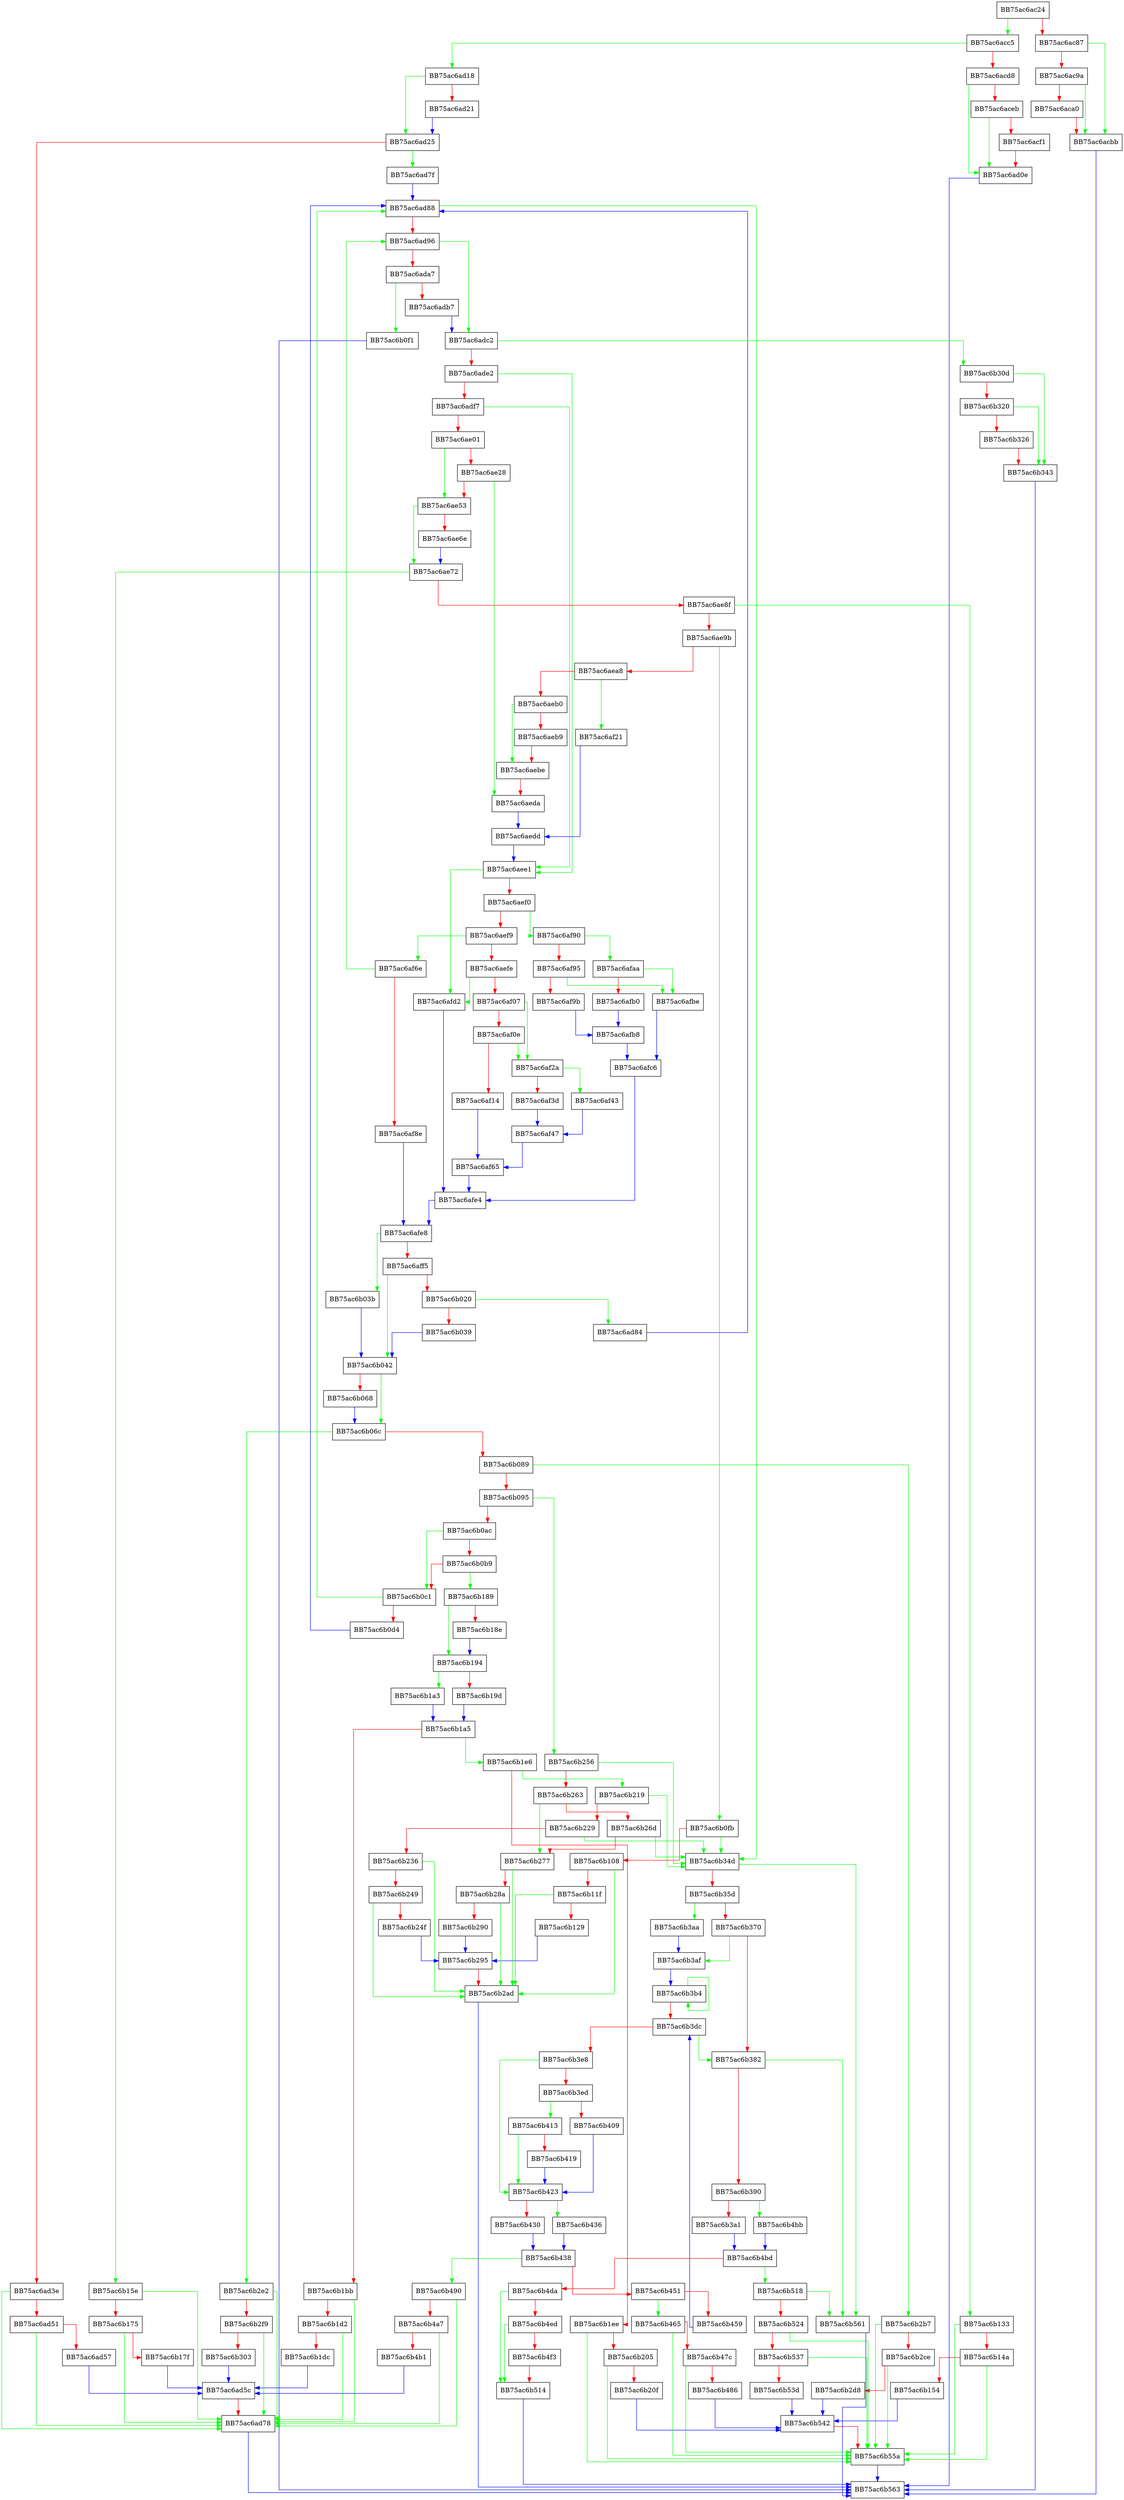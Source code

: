 digraph encodeQP {
  node [shape="box"];
  graph [splines=ortho];
  BB75ac6ac24 -> BB75ac6acc5 [color="green"];
  BB75ac6ac24 -> BB75ac6ac87 [color="red"];
  BB75ac6ac87 -> BB75ac6acbb [color="green"];
  BB75ac6ac87 -> BB75ac6ac9a [color="red"];
  BB75ac6ac9a -> BB75ac6acbb [color="green"];
  BB75ac6ac9a -> BB75ac6aca0 [color="red"];
  BB75ac6aca0 -> BB75ac6acbb [color="red"];
  BB75ac6acbb -> BB75ac6b563 [color="blue"];
  BB75ac6acc5 -> BB75ac6ad18 [color="green"];
  BB75ac6acc5 -> BB75ac6acd8 [color="red"];
  BB75ac6acd8 -> BB75ac6ad0e [color="green"];
  BB75ac6acd8 -> BB75ac6aceb [color="red"];
  BB75ac6aceb -> BB75ac6ad0e [color="green"];
  BB75ac6aceb -> BB75ac6acf1 [color="red"];
  BB75ac6acf1 -> BB75ac6ad0e [color="red"];
  BB75ac6ad0e -> BB75ac6b563 [color="blue"];
  BB75ac6ad18 -> BB75ac6ad25 [color="green"];
  BB75ac6ad18 -> BB75ac6ad21 [color="red"];
  BB75ac6ad21 -> BB75ac6ad25 [color="blue"];
  BB75ac6ad25 -> BB75ac6ad7f [color="green"];
  BB75ac6ad25 -> BB75ac6ad3e [color="red"];
  BB75ac6ad3e -> BB75ac6ad78 [color="green"];
  BB75ac6ad3e -> BB75ac6ad51 [color="red"];
  BB75ac6ad51 -> BB75ac6ad78 [color="green"];
  BB75ac6ad51 -> BB75ac6ad57 [color="red"];
  BB75ac6ad57 -> BB75ac6ad5c [color="blue"];
  BB75ac6ad5c -> BB75ac6ad78 [color="red"];
  BB75ac6ad78 -> BB75ac6b563 [color="blue"];
  BB75ac6ad7f -> BB75ac6ad88 [color="blue"];
  BB75ac6ad84 -> BB75ac6ad88 [color="blue"];
  BB75ac6ad88 -> BB75ac6b34d [color="green"];
  BB75ac6ad88 -> BB75ac6ad96 [color="red"];
  BB75ac6ad96 -> BB75ac6adc2 [color="green"];
  BB75ac6ad96 -> BB75ac6ada7 [color="red"];
  BB75ac6ada7 -> BB75ac6b0f1 [color="green"];
  BB75ac6ada7 -> BB75ac6adb7 [color="red"];
  BB75ac6adb7 -> BB75ac6adc2 [color="blue"];
  BB75ac6adc2 -> BB75ac6b30d [color="green"];
  BB75ac6adc2 -> BB75ac6ade2 [color="red"];
  BB75ac6ade2 -> BB75ac6aee1 [color="green"];
  BB75ac6ade2 -> BB75ac6adf7 [color="red"];
  BB75ac6adf7 -> BB75ac6aee1 [color="green"];
  BB75ac6adf7 -> BB75ac6ae01 [color="red"];
  BB75ac6ae01 -> BB75ac6ae53 [color="green"];
  BB75ac6ae01 -> BB75ac6ae28 [color="red"];
  BB75ac6ae28 -> BB75ac6aeda [color="green"];
  BB75ac6ae28 -> BB75ac6ae53 [color="red"];
  BB75ac6ae53 -> BB75ac6ae72 [color="green"];
  BB75ac6ae53 -> BB75ac6ae6e [color="red"];
  BB75ac6ae6e -> BB75ac6ae72 [color="blue"];
  BB75ac6ae72 -> BB75ac6b15e [color="green"];
  BB75ac6ae72 -> BB75ac6ae8f [color="red"];
  BB75ac6ae8f -> BB75ac6b133 [color="green"];
  BB75ac6ae8f -> BB75ac6ae9b [color="red"];
  BB75ac6ae9b -> BB75ac6b0fb [color="green"];
  BB75ac6ae9b -> BB75ac6aea8 [color="red"];
  BB75ac6aea8 -> BB75ac6af21 [color="green"];
  BB75ac6aea8 -> BB75ac6aeb0 [color="red"];
  BB75ac6aeb0 -> BB75ac6aebe [color="green"];
  BB75ac6aeb0 -> BB75ac6aeb9 [color="red"];
  BB75ac6aeb9 -> BB75ac6aebe [color="red"];
  BB75ac6aebe -> BB75ac6aeda [color="red"];
  BB75ac6aeda -> BB75ac6aedd [color="blue"];
  BB75ac6aedd -> BB75ac6aee1 [color="blue"];
  BB75ac6aee1 -> BB75ac6afd2 [color="green"];
  BB75ac6aee1 -> BB75ac6aef0 [color="red"];
  BB75ac6aef0 -> BB75ac6af90 [color="green"];
  BB75ac6aef0 -> BB75ac6aef9 [color="red"];
  BB75ac6aef9 -> BB75ac6af6e [color="green"];
  BB75ac6aef9 -> BB75ac6aefe [color="red"];
  BB75ac6aefe -> BB75ac6afd2 [color="green"];
  BB75ac6aefe -> BB75ac6af07 [color="red"];
  BB75ac6af07 -> BB75ac6af2a [color="green"];
  BB75ac6af07 -> BB75ac6af0e [color="red"];
  BB75ac6af0e -> BB75ac6af2a [color="green"];
  BB75ac6af0e -> BB75ac6af14 [color="red"];
  BB75ac6af14 -> BB75ac6af65 [color="blue"];
  BB75ac6af21 -> BB75ac6aedd [color="blue"];
  BB75ac6af2a -> BB75ac6af43 [color="green"];
  BB75ac6af2a -> BB75ac6af3d [color="red"];
  BB75ac6af3d -> BB75ac6af47 [color="blue"];
  BB75ac6af43 -> BB75ac6af47 [color="blue"];
  BB75ac6af47 -> BB75ac6af65 [color="blue"];
  BB75ac6af65 -> BB75ac6afe4 [color="blue"];
  BB75ac6af6e -> BB75ac6ad96 [color="green"];
  BB75ac6af6e -> BB75ac6af8e [color="red"];
  BB75ac6af8e -> BB75ac6afe8 [color="blue"];
  BB75ac6af90 -> BB75ac6afaa [color="green"];
  BB75ac6af90 -> BB75ac6af95 [color="red"];
  BB75ac6af95 -> BB75ac6afbe [color="green"];
  BB75ac6af95 -> BB75ac6af9b [color="red"];
  BB75ac6af9b -> BB75ac6afb8 [color="blue"];
  BB75ac6afaa -> BB75ac6afbe [color="green"];
  BB75ac6afaa -> BB75ac6afb0 [color="red"];
  BB75ac6afb0 -> BB75ac6afb8 [color="blue"];
  BB75ac6afb8 -> BB75ac6afc6 [color="blue"];
  BB75ac6afbe -> BB75ac6afc6 [color="blue"];
  BB75ac6afc6 -> BB75ac6afe4 [color="blue"];
  BB75ac6afd2 -> BB75ac6afe4 [color="blue"];
  BB75ac6afe4 -> BB75ac6afe8 [color="blue"];
  BB75ac6afe8 -> BB75ac6b03b [color="green"];
  BB75ac6afe8 -> BB75ac6aff5 [color="red"];
  BB75ac6aff5 -> BB75ac6b042 [color="green"];
  BB75ac6aff5 -> BB75ac6b020 [color="red"];
  BB75ac6b020 -> BB75ac6ad84 [color="green"];
  BB75ac6b020 -> BB75ac6b039 [color="red"];
  BB75ac6b039 -> BB75ac6b042 [color="blue"];
  BB75ac6b03b -> BB75ac6b042 [color="blue"];
  BB75ac6b042 -> BB75ac6b06c [color="green"];
  BB75ac6b042 -> BB75ac6b068 [color="red"];
  BB75ac6b068 -> BB75ac6b06c [color="blue"];
  BB75ac6b06c -> BB75ac6b2e2 [color="green"];
  BB75ac6b06c -> BB75ac6b089 [color="red"];
  BB75ac6b089 -> BB75ac6b2b7 [color="green"];
  BB75ac6b089 -> BB75ac6b095 [color="red"];
  BB75ac6b095 -> BB75ac6b256 [color="green"];
  BB75ac6b095 -> BB75ac6b0ac [color="red"];
  BB75ac6b0ac -> BB75ac6b0c1 [color="green"];
  BB75ac6b0ac -> BB75ac6b0b9 [color="red"];
  BB75ac6b0b9 -> BB75ac6b189 [color="green"];
  BB75ac6b0b9 -> BB75ac6b0c1 [color="red"];
  BB75ac6b0c1 -> BB75ac6ad88 [color="green"];
  BB75ac6b0c1 -> BB75ac6b0d4 [color="red"];
  BB75ac6b0d4 -> BB75ac6ad88 [color="blue"];
  BB75ac6b0f1 -> BB75ac6b563 [color="blue"];
  BB75ac6b0fb -> BB75ac6b34d [color="green"];
  BB75ac6b0fb -> BB75ac6b108 [color="red"];
  BB75ac6b108 -> BB75ac6b2ad [color="green"];
  BB75ac6b108 -> BB75ac6b11f [color="red"];
  BB75ac6b11f -> BB75ac6b2ad [color="green"];
  BB75ac6b11f -> BB75ac6b129 [color="red"];
  BB75ac6b129 -> BB75ac6b295 [color="blue"];
  BB75ac6b133 -> BB75ac6b55a [color="green"];
  BB75ac6b133 -> BB75ac6b14a [color="red"];
  BB75ac6b14a -> BB75ac6b55a [color="green"];
  BB75ac6b14a -> BB75ac6b154 [color="red"];
  BB75ac6b154 -> BB75ac6b542 [color="blue"];
  BB75ac6b15e -> BB75ac6ad78 [color="green"];
  BB75ac6b15e -> BB75ac6b175 [color="red"];
  BB75ac6b175 -> BB75ac6ad78 [color="green"];
  BB75ac6b175 -> BB75ac6b17f [color="red"];
  BB75ac6b17f -> BB75ac6ad5c [color="blue"];
  BB75ac6b189 -> BB75ac6b194 [color="green"];
  BB75ac6b189 -> BB75ac6b18e [color="red"];
  BB75ac6b18e -> BB75ac6b194 [color="blue"];
  BB75ac6b194 -> BB75ac6b1a3 [color="green"];
  BB75ac6b194 -> BB75ac6b19d [color="red"];
  BB75ac6b19d -> BB75ac6b1a5 [color="blue"];
  BB75ac6b1a3 -> BB75ac6b1a5 [color="blue"];
  BB75ac6b1a5 -> BB75ac6b1e6 [color="green"];
  BB75ac6b1a5 -> BB75ac6b1bb [color="red"];
  BB75ac6b1bb -> BB75ac6ad78 [color="green"];
  BB75ac6b1bb -> BB75ac6b1d2 [color="red"];
  BB75ac6b1d2 -> BB75ac6ad78 [color="green"];
  BB75ac6b1d2 -> BB75ac6b1dc [color="red"];
  BB75ac6b1dc -> BB75ac6ad5c [color="blue"];
  BB75ac6b1e6 -> BB75ac6b219 [color="green"];
  BB75ac6b1e6 -> BB75ac6b1ee [color="red"];
  BB75ac6b1ee -> BB75ac6b55a [color="green"];
  BB75ac6b1ee -> BB75ac6b205 [color="red"];
  BB75ac6b205 -> BB75ac6b55a [color="green"];
  BB75ac6b205 -> BB75ac6b20f [color="red"];
  BB75ac6b20f -> BB75ac6b542 [color="blue"];
  BB75ac6b219 -> BB75ac6b34d [color="green"];
  BB75ac6b219 -> BB75ac6b229 [color="red"];
  BB75ac6b229 -> BB75ac6b34d [color="green"];
  BB75ac6b229 -> BB75ac6b236 [color="red"];
  BB75ac6b236 -> BB75ac6b2ad [color="green"];
  BB75ac6b236 -> BB75ac6b249 [color="red"];
  BB75ac6b249 -> BB75ac6b2ad [color="green"];
  BB75ac6b249 -> BB75ac6b24f [color="red"];
  BB75ac6b24f -> BB75ac6b295 [color="blue"];
  BB75ac6b256 -> BB75ac6b34d [color="green"];
  BB75ac6b256 -> BB75ac6b263 [color="red"];
  BB75ac6b263 -> BB75ac6b277 [color="green"];
  BB75ac6b263 -> BB75ac6b26d [color="red"];
  BB75ac6b26d -> BB75ac6b34d [color="green"];
  BB75ac6b26d -> BB75ac6b277 [color="red"];
  BB75ac6b277 -> BB75ac6b2ad [color="green"];
  BB75ac6b277 -> BB75ac6b28a [color="red"];
  BB75ac6b28a -> BB75ac6b2ad [color="green"];
  BB75ac6b28a -> BB75ac6b290 [color="red"];
  BB75ac6b290 -> BB75ac6b295 [color="blue"];
  BB75ac6b295 -> BB75ac6b2ad [color="red"];
  BB75ac6b2ad -> BB75ac6b563 [color="blue"];
  BB75ac6b2b7 -> BB75ac6b55a [color="green"];
  BB75ac6b2b7 -> BB75ac6b2ce [color="red"];
  BB75ac6b2ce -> BB75ac6b55a [color="green"];
  BB75ac6b2ce -> BB75ac6b2d8 [color="red"];
  BB75ac6b2d8 -> BB75ac6b542 [color="blue"];
  BB75ac6b2e2 -> BB75ac6ad78 [color="green"];
  BB75ac6b2e2 -> BB75ac6b2f9 [color="red"];
  BB75ac6b2f9 -> BB75ac6ad78 [color="green"];
  BB75ac6b2f9 -> BB75ac6b303 [color="red"];
  BB75ac6b303 -> BB75ac6ad5c [color="blue"];
  BB75ac6b30d -> BB75ac6b343 [color="green"];
  BB75ac6b30d -> BB75ac6b320 [color="red"];
  BB75ac6b320 -> BB75ac6b343 [color="green"];
  BB75ac6b320 -> BB75ac6b326 [color="red"];
  BB75ac6b326 -> BB75ac6b343 [color="red"];
  BB75ac6b343 -> BB75ac6b563 [color="blue"];
  BB75ac6b34d -> BB75ac6b561 [color="green"];
  BB75ac6b34d -> BB75ac6b35d [color="red"];
  BB75ac6b35d -> BB75ac6b3aa [color="green"];
  BB75ac6b35d -> BB75ac6b370 [color="red"];
  BB75ac6b370 -> BB75ac6b3af [color="green"];
  BB75ac6b370 -> BB75ac6b382 [color="red"];
  BB75ac6b382 -> BB75ac6b561 [color="green"];
  BB75ac6b382 -> BB75ac6b390 [color="red"];
  BB75ac6b390 -> BB75ac6b4bb [color="green"];
  BB75ac6b390 -> BB75ac6b3a1 [color="red"];
  BB75ac6b3a1 -> BB75ac6b4bd [color="blue"];
  BB75ac6b3aa -> BB75ac6b3af [color="blue"];
  BB75ac6b3af -> BB75ac6b3b4 [color="blue"];
  BB75ac6b3b4 -> BB75ac6b3b4 [color="green"];
  BB75ac6b3b4 -> BB75ac6b3dc [color="red"];
  BB75ac6b3dc -> BB75ac6b382 [color="green"];
  BB75ac6b3dc -> BB75ac6b3e8 [color="red"];
  BB75ac6b3e8 -> BB75ac6b423 [color="green"];
  BB75ac6b3e8 -> BB75ac6b3ed [color="red"];
  BB75ac6b3ed -> BB75ac6b413 [color="green"];
  BB75ac6b3ed -> BB75ac6b409 [color="red"];
  BB75ac6b409 -> BB75ac6b423 [color="blue"];
  BB75ac6b413 -> BB75ac6b423 [color="green"];
  BB75ac6b413 -> BB75ac6b419 [color="red"];
  BB75ac6b419 -> BB75ac6b423 [color="blue"];
  BB75ac6b423 -> BB75ac6b436 [color="green"];
  BB75ac6b423 -> BB75ac6b430 [color="red"];
  BB75ac6b430 -> BB75ac6b438 [color="blue"];
  BB75ac6b436 -> BB75ac6b438 [color="blue"];
  BB75ac6b438 -> BB75ac6b490 [color="green"];
  BB75ac6b438 -> BB75ac6b451 [color="red"];
  BB75ac6b451 -> BB75ac6b465 [color="green"];
  BB75ac6b451 -> BB75ac6b459 [color="red"];
  BB75ac6b459 -> BB75ac6b3dc [color="blue"];
  BB75ac6b465 -> BB75ac6b55a [color="green"];
  BB75ac6b465 -> BB75ac6b47c [color="red"];
  BB75ac6b47c -> BB75ac6b55a [color="green"];
  BB75ac6b47c -> BB75ac6b486 [color="red"];
  BB75ac6b486 -> BB75ac6b542 [color="blue"];
  BB75ac6b490 -> BB75ac6ad78 [color="green"];
  BB75ac6b490 -> BB75ac6b4a7 [color="red"];
  BB75ac6b4a7 -> BB75ac6ad78 [color="green"];
  BB75ac6b4a7 -> BB75ac6b4b1 [color="red"];
  BB75ac6b4b1 -> BB75ac6ad5c [color="blue"];
  BB75ac6b4bb -> BB75ac6b4bd [color="blue"];
  BB75ac6b4bd -> BB75ac6b518 [color="green"];
  BB75ac6b4bd -> BB75ac6b4da [color="red"];
  BB75ac6b4da -> BB75ac6b514 [color="green"];
  BB75ac6b4da -> BB75ac6b4ed [color="red"];
  BB75ac6b4ed -> BB75ac6b514 [color="green"];
  BB75ac6b4ed -> BB75ac6b4f3 [color="red"];
  BB75ac6b4f3 -> BB75ac6b514 [color="red"];
  BB75ac6b514 -> BB75ac6b563 [color="blue"];
  BB75ac6b518 -> BB75ac6b561 [color="green"];
  BB75ac6b518 -> BB75ac6b524 [color="red"];
  BB75ac6b524 -> BB75ac6b55a [color="green"];
  BB75ac6b524 -> BB75ac6b537 [color="red"];
  BB75ac6b537 -> BB75ac6b55a [color="green"];
  BB75ac6b537 -> BB75ac6b53d [color="red"];
  BB75ac6b53d -> BB75ac6b542 [color="blue"];
  BB75ac6b542 -> BB75ac6b55a [color="red"];
  BB75ac6b55a -> BB75ac6b563 [color="blue"];
  BB75ac6b561 -> BB75ac6b563 [color="blue"];
}